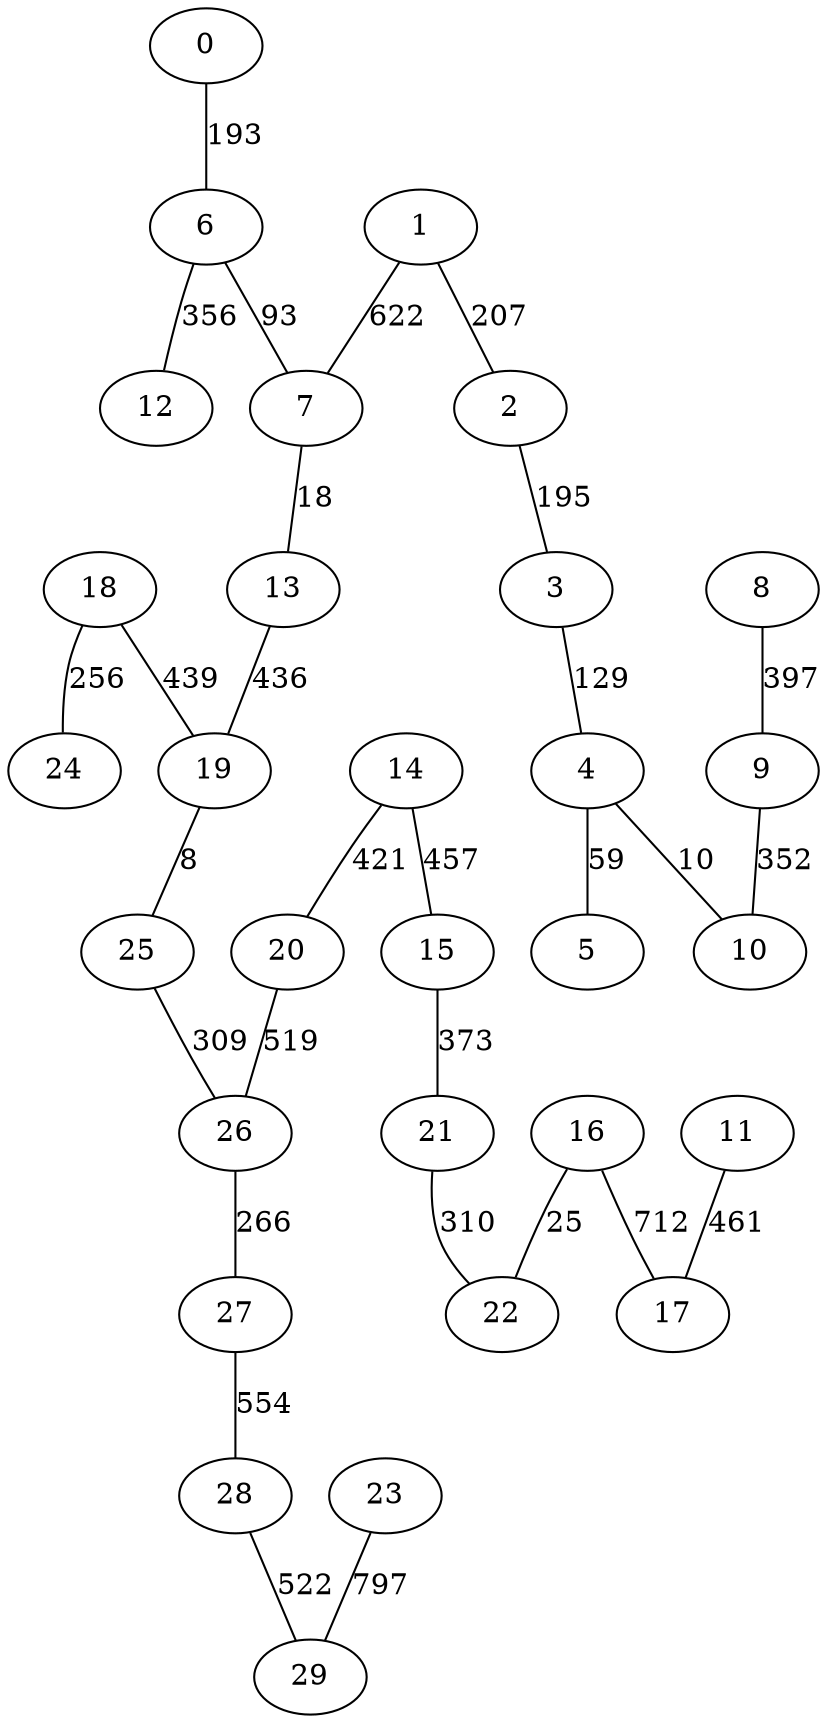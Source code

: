 strict graph G {
0;
1;
2;
3;
4;
5;
6;
7;
8;
9;
10;
11;
12;
13;
14;
15;
16;
17;
18;
19;
20;
21;
22;
23;
24;
25;
26;
27;
28;
29;
2 -- 3  [label=195];
1 -- 2  [label=207];
16 -- 22  [label=25];
25 -- 26  [label=309];
18 -- 24  [label=256];
11 -- 17  [label=461];
27 -- 28  [label=554];
20 -- 26  [label=519];
18 -- 19  [label=439];
28 -- 29  [label=522];
16 -- 17  [label=712];
14 -- 20  [label=421];
6 -- 7  [label=93];
9 -- 10  [label=352];
1 -- 7  [label=622];
4 -- 10  [label=10];
21 -- 22  [label=310];
6 -- 12  [label=356];
0 -- 6  [label=193];
15 -- 21  [label=373];
26 -- 27  [label=266];
23 -- 29  [label=797];
4 -- 5  [label=59];
19 -- 25  [label=8];
7 -- 13  [label=18];
8 -- 9  [label=397];
13 -- 19  [label=436];
14 -- 15  [label=457];
3 -- 4  [label=129];
}

